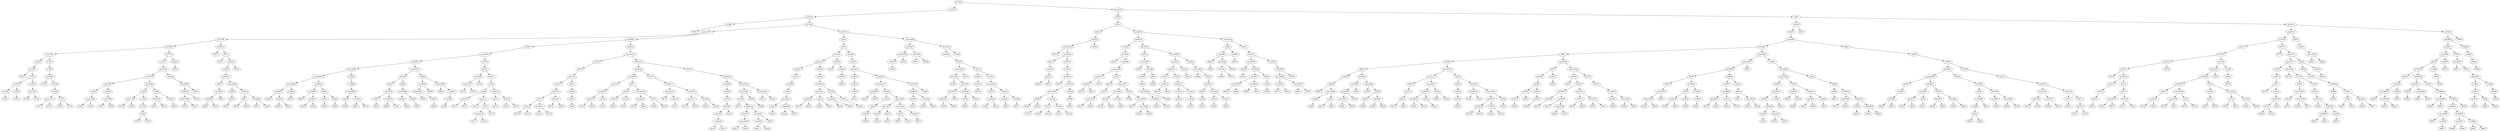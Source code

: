 digraph T {
	ln7944 -> X7945
	mult7943 -> ln7944
	div7952 -> X7953
	sin7956 -> X7957
	div7955 -> sin7956
	ln7958 -> X7959
	div7955 -> ln7958
	e7954 -> div7955
	plus7961 -> X7962
	plus7961 -> X7963
	sin7960 -> plus7961
	e7954 -> sin7960
	div7952 -> e7954
	sin7951 -> div7952
	mult7950 -> sin7951
	mult7966 -> X7967
	minus7970 -> X7971
	minus7970 -> X7972
	div7969 -> minus7970
	e7973 -> X7974
	e7973 -> X7975
	div7969 -> e7973
	sin7968 -> div7969
	mult7966 -> sin7968
	ln7965 -> mult7966
	ln7964 -> ln7965
	mult7950 -> ln7964
	mult7949 -> mult7950
	minus7982 -> X7983
	minus7982 -> X7984
	ln7981 -> minus7982
	plus7980 -> ln7981
	mult7986 -> X7987
	mult7986 -> X7988
	cos7985 -> mult7986
	plus7980 -> cos7985
	mult7979 -> plus7980
	minus7991 -> X7992
	minus7991 -> X7993
	e7990 -> minus7991
	e7996 -> X7997
	e7996 -> X7998
	sin7995 -> e7996
	ln7994 -> sin7995
	e7990 -> ln7994
	plus7989 -> e7990
	plus8000 -> X8001
	plus8000 -> X8002
	e7999 -> plus8000
	ln8003 -> X8004
	e7999 -> ln8003
	plus7989 -> e7999
	mult7979 -> plus7989
	mult7978 -> mult7979
	minus8008 -> X8009
	minus8008 -> X8010
	div8007 -> minus8008
	div8007 -> X8011
	plus8006 -> div8007
	plus8006 -> X8012
	cos8005 -> plus8006
	mult7978 -> cos8005
	cos7977 -> mult7978
	div7976 -> cos7977
	sin8013 -> X8014
	div7976 -> sin8013
	mult7949 -> div7976
	mult7948 -> mult7949
	mult8015 -> X8016
	e8017 -> X8018
	mult8024 -> X8025
	mult8024 -> X8026
	mult8023 -> mult8024
	mult8023 -> X8027
	ln8022 -> mult8023
	mult8021 -> ln8022
	ln8030 -> X8031
	sin8029 -> ln8030
	minus8028 -> sin8029
	e8033 -> X8034
	e8033 -> X8035
	div8032 -> e8033
	mult8036 -> X8037
	mult8036 -> X8038
	div8032 -> mult8036
	minus8028 -> div8032
	mult8021 -> minus8028
	sin8020 -> mult8021
	div8019 -> sin8020
	div8019 -> X8039
	e8017 -> div8019
	mult8015 -> e8017
	mult7948 -> mult8015
	minus7947 -> mult7948
	mult8047 -> X8048
	div8049 -> X8050
	div8049 -> X8051
	mult8047 -> div8049
	minus8046 -> mult8047
	sin8052 -> X8053
	minus8046 -> sin8052
	minus8045 -> minus8046
	mult8055 -> X8056
	plus8057 -> X8058
	plus8057 -> X8059
	mult8055 -> plus8057
	mult8054 -> mult8055
	ln8061 -> X8062
	e8060 -> ln8061
	ln8063 -> X8064
	e8060 -> ln8063
	mult8054 -> e8060
	minus8045 -> mult8054
	minus8044 -> minus8045
	ln8068 -> X8069
	minus8067 -> ln8068
	div8070 -> X8071
	div8070 -> X8072
	minus8067 -> div8070
	cos8066 -> minus8067
	sin8065 -> cos8066
	minus8044 -> sin8065
	mult8043 -> minus8044
	cos8077 -> X8078
	plus8076 -> cos8077
	mult8079 -> X8080
	mult8079 -> X8081
	plus8076 -> mult8079
	ln8075 -> plus8076
	div8074 -> ln8075
	sin8084 -> X8085
	minus8083 -> sin8084
	ln8086 -> X8087
	minus8083 -> ln8086
	ln8082 -> minus8083
	div8074 -> ln8082
	minus8073 -> div8074
	minus8090 -> X8091
	ln8092 -> X8093
	minus8090 -> ln8092
	div8089 -> minus8090
	div8089 -> X8094
	e8088 -> div8089
	minus8095 -> X8096
	cos8098 -> X8099
	cos8097 -> cos8098
	minus8095 -> cos8097
	e8088 -> minus8095
	minus8073 -> e8088
	mult8043 -> minus8073
	minus8042 -> mult8043
	minus8103 -> X8104
	minus8103 -> X8105
	mult8102 -> minus8103
	mult8102 -> X8106
	div8101 -> mult8102
	plus8110 -> X8111
	plus8110 -> X8112
	e8109 -> plus8110
	plus8113 -> X8114
	minus8116 -> X8117
	minus8116 -> X8118
	e8115 -> minus8116
	e8115 -> X8119
	plus8113 -> e8115
	e8109 -> plus8113
	e8108 -> e8109
	ln8121 -> X8122
	mult8120 -> ln8121
	div8123 -> X8124
	div8123 -> X8125
	mult8120 -> div8123
	e8108 -> mult8120
	cos8107 -> e8108
	div8101 -> cos8107
	ln8100 -> div8101
	minus8042 -> ln8100
	cos8041 -> minus8042
	mult8040 -> cos8041
	div8134 -> X8135
	div8134 -> X8136
	e8133 -> div8134
	plus8137 -> X8138
	plus8137 -> X8139
	e8133 -> plus8137
	plus8132 -> e8133
	plus8140 -> X8141
	plus8140 -> X8142
	plus8132 -> plus8140
	cos8131 -> plus8132
	div8130 -> cos8131
	ln8145 -> X8146
	sin8144 -> ln8145
	ln8143 -> sin8144
	div8130 -> ln8143
	ln8129 -> div8130
	ln8128 -> ln8129
	minus8127 -> ln8128
	mult8152 -> X8153
	mult8152 -> X8154
	mult8151 -> mult8152
	ln8155 -> X8156
	mult8151 -> ln8155
	sin8150 -> mult8151
	mult8149 -> sin8150
	sin8159 -> X8160
	e8158 -> sin8159
	cos8161 -> X8162
	e8158 -> cos8161
	e8157 -> e8158
	plus8164 -> X8165
	plus8164 -> X8166
	minus8163 -> plus8164
	e8167 -> X8168
	e8167 -> X8169
	minus8163 -> e8167
	e8157 -> minus8163
	mult8149 -> e8157
	mult8148 -> mult8149
	minus8172 -> X8173
	sin8174 -> X8175
	minus8172 -> sin8174
	mult8171 -> minus8172
	plus8177 -> X8178
	plus8177 -> X8179
	mult8176 -> plus8177
	div8180 -> X8181
	div8180 -> X8182
	mult8176 -> div8180
	mult8171 -> mult8176
	cos8170 -> mult8171
	mult8148 -> cos8170
	mult8147 -> mult8148
	mult8190 -> X8191
	mult8190 -> X8192
	sin8189 -> mult8190
	div8188 -> sin8189
	div8188 -> X8193
	cos8187 -> div8188
	sin8186 -> cos8187
	sin8185 -> sin8186
	mult8184 -> sin8185
	div8196 -> X8197
	minus8200 -> X8201
	minus8200 -> X8202
	sin8199 -> minus8200
	plus8198 -> sin8199
	mult8204 -> X8205
	mult8204 -> X8206
	mult8203 -> mult8204
	mult8203 -> X8207
	plus8198 -> mult8203
	div8196 -> plus8198
	minus8195 -> div8196
	ln8208 -> X8209
	minus8195 -> ln8208
	plus8194 -> minus8195
	minus8210 -> X8211
	minus8210 -> X8212
	plus8194 -> minus8210
	mult8184 -> plus8194
	ln8183 -> mult8184
	mult8147 -> ln8183
	minus8127 -> mult8147
	sin8126 -> minus8127
	mult8040 -> sin8126
	minus7947 -> mult8040
	div7946 -> minus7947
	cos8223 -> X8224
	plus8222 -> cos8223
	minus8225 -> X8226
	minus8225 -> X8227
	plus8222 -> minus8225
	ln8221 -> plus8222
	sin8220 -> ln8221
	cos8219 -> sin8220
	sin8218 -> cos8219
	plus8217 -> sin8218
	plus8232 -> X8233
	plus8232 -> X8234
	plus8231 -> plus8232
	e8235 -> X8236
	e8235 -> X8237
	plus8231 -> e8235
	mult8230 -> plus8231
	mult8239 -> X8240
	mult8239 -> X8241
	e8238 -> mult8239
	ln8242 -> X8243
	e8238 -> ln8242
	mult8230 -> e8238
	sin8229 -> mult8230
	sin8228 -> sin8229
	plus8217 -> sin8228
	div8216 -> plus8217
	div8244 -> X8245
	sin8247 -> X8248
	sin8246 -> sin8247
	div8244 -> sin8246
	div8216 -> div8244
	e8215 -> div8216
	cos8254 -> X8255
	sin8253 -> cos8254
	sin8252 -> sin8253
	plus8251 -> sin8252
	mult8258 -> X8259
	mult8258 -> X8260
	minus8257 -> mult8258
	cos8264 -> X8265
	sin8263 -> cos8264
	cos8262 -> sin8263
	div8261 -> cos8262
	ln8268 -> X8269
	plus8267 -> ln8268
	ln8270 -> X8271
	plus8267 -> ln8270
	minus8266 -> plus8267
	e8273 -> X8274
	e8273 -> X8275
	minus8272 -> e8273
	cos8276 -> X8277
	minus8272 -> cos8276
	minus8266 -> minus8272
	div8261 -> minus8266
	minus8257 -> div8261
	plus8256 -> minus8257
	cos8280 -> X8281
	plus8279 -> cos8280
	mult8282 -> X8283
	mult8282 -> X8284
	plus8279 -> mult8282
	plus8278 -> plus8279
	plus8278 -> X8285
	plus8256 -> plus8278
	plus8251 -> plus8256
	cos8250 -> plus8251
	cos8249 -> cos8250
	e8215 -> cos8249
	ln8214 -> e8215
	mult8213 -> ln8214
	cos8289 -> X8290
	minus8288 -> cos8289
	minus8288 -> X8291
	plus8287 -> minus8288
	mult8292 -> X8293
	mult8292 -> X8294
	plus8287 -> mult8292
	minus8286 -> plus8287
	plus8299 -> X8300
	mult8303 -> X8304
	mult8303 -> X8305
	plus8302 -> mult8303
	plus8302 -> X8306
	plus8301 -> plus8302
	ln8308 -> X8309
	plus8307 -> ln8308
	ln8310 -> X8311
	plus8307 -> ln8310
	plus8301 -> plus8307
	plus8299 -> plus8301
	minus8298 -> plus8299
	minus8298 -> X8312
	e8297 -> minus8298
	sin8315 -> X8316
	sin8314 -> sin8315
	e8313 -> sin8314
	mult8320 -> X8321
	mult8320 -> X8322
	ln8319 -> mult8320
	minus8318 -> ln8319
	cos8324 -> X8325
	div8323 -> cos8324
	cos8326 -> X8327
	div8323 -> cos8326
	minus8318 -> div8323
	cos8317 -> minus8318
	e8313 -> cos8317
	e8297 -> e8313
	sin8296 -> e8297
	plus8295 -> sin8296
	plus8295 -> X8328
	minus8286 -> plus8295
	mult8213 -> minus8286
	div7946 -> mult8213
	mult7943 -> div7946
	cos7942 -> mult7943
	div7941 -> cos7942
	minus8334 -> X8335
	e8339 -> X8340
	e8339 -> X8341
	sin8338 -> e8339
	ln8337 -> sin8338
	mult8336 -> ln8337
	plus8344 -> X8345
	e8348 -> X8349
	ln8350 -> X8351
	e8348 -> ln8350
	minus8347 -> e8348
	e8353 -> X8354
	e8353 -> X8355
	div8352 -> e8353
	div8356 -> X8357
	div8356 -> X8358
	div8352 -> div8356
	minus8347 -> div8352
	div8346 -> minus8347
	ln8360 -> X8361
	sin8359 -> ln8360
	div8346 -> sin8359
	plus8344 -> div8346
	sin8343 -> plus8344
	cos8342 -> sin8343
	mult8336 -> cos8342
	minus8334 -> mult8336
	div8333 -> minus8334
	div8333 -> X8362
	ln8332 -> div8333
	e8331 -> ln8332
	div8366 -> X8367
	mult8371 -> X8372
	mult8371 -> X8373
	mult8370 -> mult8371
	mult8370 -> X8374
	minus8369 -> mult8370
	minus8378 -> X8379
	minus8378 -> X8380
	sin8377 -> minus8378
	ln8376 -> sin8377
	e8375 -> ln8376
	div8383 -> X8384
	div8383 -> X8385
	mult8382 -> div8383
	cos8386 -> X8387
	mult8382 -> cos8386
	minus8381 -> mult8382
	e8388 -> X8389
	minus8390 -> X8391
	minus8392 -> X8393
	minus8392 -> X8394
	minus8390 -> minus8392
	e8388 -> minus8390
	minus8381 -> e8388
	e8375 -> minus8381
	minus8369 -> e8375
	cos8368 -> minus8369
	div8366 -> cos8368
	cos8365 -> div8366
	mult8364 -> cos8365
	minus8397 -> X8398
	mult8403 -> X8404
	mult8403 -> X8405
	minus8402 -> mult8403
	minus8402 -> X8406
	ln8401 -> minus8402
	cos8400 -> ln8401
	div8399 -> cos8400
	ln8407 -> X8408
	div8399 -> ln8407
	minus8397 -> div8399
	ln8396 -> minus8397
	plus8395 -> ln8396
	plus8413 -> X8414
	plus8413 -> X8415
	sin8412 -> plus8413
	plus8411 -> sin8412
	cos8419 -> X8420
	cos8418 -> cos8419
	mult8417 -> cos8418
	cos8422 -> X8423
	cos8421 -> cos8422
	mult8417 -> cos8421
	sin8416 -> mult8417
	plus8411 -> sin8416
	div8410 -> plus8411
	cos8424 -> X8425
	div8410 -> cos8424
	plus8409 -> div8410
	minus8427 -> X8428
	ln8432 -> X8433
	ln8431 -> ln8432
	plus8430 -> ln8431
	sin8435 -> X8436
	plus8434 -> sin8435
	cos8437 -> X8438
	plus8434 -> cos8437
	plus8430 -> plus8434
	ln8429 -> plus8430
	minus8427 -> ln8429
	sin8426 -> minus8427
	plus8409 -> sin8426
	plus8395 -> plus8409
	mult8364 -> plus8395
	plus8363 -> mult8364
	ln8442 -> X8443
	mult8441 -> ln8442
	div8445 -> X8446
	div8445 -> X8447
	plus8444 -> div8445
	plus8444 -> X8448
	mult8441 -> plus8444
	e8440 -> mult8441
	sin8449 -> X8450
	e8440 -> sin8449
	minus8439 -> e8440
	sin8454 -> X8455
	minus8453 -> sin8454
	plus8458 -> X8459
	plus8458 -> X8460
	plus8457 -> plus8458
	mult8461 -> X8462
	mult8461 -> X8463
	plus8457 -> mult8461
	div8456 -> plus8457
	cos8465 -> X8466
	ln8464 -> cos8465
	div8456 -> ln8464
	minus8453 -> div8456
	div8452 -> minus8453
	mult8470 -> X8471
	mult8470 -> X8472
	minus8469 -> mult8470
	minus8473 -> X8474
	minus8473 -> X8475
	minus8469 -> minus8473
	mult8468 -> minus8469
	mult8468 -> X8476
	cos8467 -> mult8468
	div8452 -> cos8467
	ln8451 -> div8452
	minus8439 -> ln8451
	plus8363 -> minus8439
	e8331 -> plus8363
	ln8330 -> e8331
	plus8329 -> ln8330
	e8486 -> X8487
	sin8489 -> X8490
	minus8488 -> sin8489
	e8491 -> X8492
	e8491 -> X8493
	minus8488 -> e8491
	e8486 -> minus8488
	cos8485 -> e8486
	e8484 -> cos8485
	mult8497 -> X8498
	mult8497 -> X8499
	plus8496 -> mult8497
	plus8496 -> X8500
	mult8495 -> plus8496
	mult8495 -> X8501
	div8494 -> mult8495
	minus8502 -> X8503
	ln8505 -> X8506
	e8504 -> ln8505
	mult8507 -> X8508
	mult8507 -> X8509
	e8504 -> mult8507
	minus8502 -> e8504
	div8494 -> minus8502
	e8484 -> div8494
	div8483 -> e8484
	e8514 -> X8515
	e8514 -> X8516
	sin8513 -> e8514
	ln8512 -> sin8513
	plus8511 -> ln8512
	plus8519 -> X8520
	plus8519 -> X8521
	mult8518 -> plus8519
	ln8522 -> X8523
	mult8518 -> ln8522
	minus8517 -> mult8518
	e8524 -> X8525
	e8524 -> X8526
	minus8517 -> e8524
	plus8511 -> minus8517
	minus8510 -> plus8511
	sin8530 -> X8531
	sin8529 -> sin8530
	ln8528 -> sin8529
	e8527 -> ln8528
	minus8533 -> X8534
	minus8533 -> X8535
	plus8532 -> minus8533
	plus8538 -> X8539
	plus8538 -> X8540
	mult8537 -> plus8538
	div8541 -> X8542
	div8541 -> X8543
	mult8537 -> div8541
	minus8536 -> mult8537
	ln8544 -> X8545
	minus8536 -> ln8544
	plus8532 -> minus8536
	e8527 -> plus8532
	minus8510 -> e8527
	div8483 -> minus8510
	e8482 -> div8483
	cos8551 -> X8552
	e8550 -> cos8551
	e8550 -> X8553
	e8549 -> e8550
	sin8555 -> X8556
	sin8554 -> sin8555
	e8549 -> sin8554
	cos8548 -> e8549
	e8547 -> cos8548
	cos8557 -> X8558
	e8547 -> cos8557
	mult8546 -> e8547
	div8560 -> X8561
	sin8564 -> X8565
	mult8563 -> sin8564
	mult8566 -> X8567
	minus8568 -> X8569
	minus8568 -> X8570
	mult8566 -> minus8568
	mult8563 -> mult8566
	div8562 -> mult8563
	div8572 -> X8573
	div8572 -> X8574
	plus8571 -> div8572
	plus8575 -> X8576
	plus8575 -> X8577
	plus8571 -> plus8575
	div8562 -> plus8571
	div8560 -> div8562
	minus8559 -> div8560
	cos8581 -> X8582
	plus8580 -> cos8581
	minus8583 -> X8584
	minus8583 -> X8585
	plus8580 -> minus8583
	ln8579 -> plus8580
	ln8578 -> ln8579
	minus8559 -> ln8578
	mult8546 -> minus8559
	e8482 -> mult8546
	mult8481 -> e8482
	minus8592 -> X8593
	minus8592 -> X8594
	minus8591 -> minus8592
	minus8591 -> X8595
	ln8590 -> minus8591
	e8589 -> ln8590
	mult8598 -> X8599
	mult8598 -> X8600
	e8597 -> mult8598
	sin8601 -> X8602
	e8597 -> sin8601
	mult8596 -> e8597
	sin8604 -> X8605
	cos8603 -> sin8604
	mult8596 -> cos8603
	e8589 -> mult8596
	plus8588 -> e8589
	plus8609 -> X8610
	plus8609 -> X8611
	mult8608 -> plus8609
	div8612 -> X8613
	div8612 -> X8614
	mult8608 -> div8612
	cos8607 -> mult8608
	div8606 -> cos8607
	e8616 -> X8617
	minus8618 -> X8619
	minus8618 -> X8620
	e8616 -> minus8618
	ln8615 -> e8616
	div8606 -> ln8615
	plus8588 -> div8606
	minus8587 -> plus8588
	minus8587 -> X8621
	minus8586 -> minus8587
	cos8629 -> X8630
	plus8628 -> cos8629
	plus8631 -> X8632
	plus8631 -> X8633
	plus8628 -> plus8631
	cos8627 -> plus8628
	plus8626 -> cos8627
	cos8634 -> X8635
	plus8626 -> cos8634
	sin8625 -> plus8626
	minus8624 -> sin8625
	mult8637 -> X8638
	sin8639 -> X8640
	mult8637 -> sin8639
	e8636 -> mult8637
	plus8642 -> X8643
	plus8642 -> X8644
	div8641 -> plus8642
	sin8645 -> X8646
	div8641 -> sin8645
	e8636 -> div8641
	minus8624 -> e8636
	minus8623 -> minus8624
	ln8649 -> X8650
	e8648 -> ln8649
	plus8652 -> X8653
	plus8652 -> X8654
	div8651 -> plus8652
	cos8656 -> X8657
	plus8655 -> cos8656
	mult8658 -> X8659
	mult8658 -> X8660
	plus8655 -> mult8658
	div8651 -> plus8655
	e8648 -> div8651
	ln8647 -> e8648
	minus8623 -> ln8647
	cos8622 -> minus8623
	minus8586 -> cos8622
	mult8481 -> minus8586
	plus8480 -> mult8481
	div8668 -> X8669
	div8668 -> X8670
	cos8667 -> div8668
	ln8666 -> cos8667
	minus8665 -> ln8666
	plus8673 -> X8674
	plus8673 -> X8675
	mult8672 -> plus8673
	ln8676 -> X8677
	mult8672 -> ln8676
	plus8671 -> mult8672
	plus8679 -> X8680
	plus8679 -> X8681
	e8678 -> plus8679
	div8682 -> X8683
	div8682 -> X8684
	e8678 -> div8682
	plus8671 -> e8678
	minus8665 -> plus8671
	plus8664 -> minus8665
	e8690 -> X8691
	e8690 -> X8692
	cos8689 -> e8690
	mult8688 -> cos8689
	mult8688 -> X8693
	ln8687 -> mult8688
	div8686 -> ln8687
	cos8695 -> X8696
	div8694 -> cos8695
	minus8697 -> X8698
	minus8697 -> X8699
	div8694 -> minus8697
	div8686 -> div8694
	ln8685 -> div8686
	plus8664 -> ln8685
	div8663 -> plus8664
	plus8704 -> X8705
	plus8704 -> X8706
	minus8703 -> plus8704
	mult8707 -> X8708
	mult8707 -> X8709
	minus8703 -> mult8707
	mult8702 -> minus8703
	cos8711 -> X8712
	mult8710 -> cos8711
	plus8714 -> X8715
	plus8714 -> X8716
	ln8713 -> plus8714
	mult8710 -> ln8713
	mult8702 -> mult8710
	sin8701 -> mult8702
	ln8700 -> sin8701
	div8663 -> ln8700
	sin8662 -> div8663
	ln8661 -> sin8662
	plus8480 -> ln8661
	ln8479 -> plus8480
	div8478 -> ln8479
	div8478 -> X8717
	e8477 -> div8478
	div8724 -> X8725
	ln8729 -> X8730
	ln8728 -> ln8729
	sin8727 -> ln8728
	mult8726 -> sin8727
	minus8733 -> X8734
	minus8733 -> X8735
	e8732 -> minus8733
	div8736 -> X8737
	div8736 -> X8738
	e8732 -> div8736
	ln8731 -> e8732
	mult8726 -> ln8731
	div8724 -> mult8726
	div8723 -> div8724
	div8723 -> X8739
	div8722 -> div8723
	mult8745 -> X8746
	mult8745 -> X8747
	ln8744 -> mult8745
	mult8743 -> ln8744
	minus8749 -> X8750
	minus8749 -> X8751
	minus8748 -> minus8749
	e8752 -> X8753
	e8752 -> X8754
	minus8748 -> e8752
	mult8743 -> minus8748
	plus8742 -> mult8743
	e8757 -> X8758
	e8757 -> X8759
	cos8756 -> e8757
	e8755 -> cos8756
	e8761 -> X8762
	e8761 -> X8763
	plus8760 -> e8761
	div8764 -> X8765
	div8764 -> X8766
	plus8760 -> div8764
	e8755 -> plus8760
	plus8742 -> e8755
	minus8741 -> plus8742
	minus8741 -> X8767
	div8740 -> minus8741
	ln8769 -> X8770
	cos8768 -> ln8769
	div8740 -> cos8768
	div8722 -> div8740
	ln8721 -> div8722
	plus8720 -> ln8721
	div8771 -> X8772
	e8777 -> X8778
	e8781 -> X8782
	e8781 -> X8783
	mult8780 -> e8781
	mult8780 -> X8784
	cos8779 -> mult8780
	e8777 -> cos8779
	cos8776 -> e8777
	cos8775 -> cos8776
	plus8774 -> cos8775
	plus8785 -> X8786
	ln8790 -> X8791
	minus8789 -> ln8790
	minus8792 -> X8793
	minus8792 -> X8794
	minus8789 -> minus8792
	ln8788 -> minus8789
	div8787 -> ln8788
	div8797 -> X8798
	mult8800 -> X8801
	mult8800 -> X8802
	mult8799 -> mult8800
	sin8803 -> X8804
	mult8799 -> sin8803
	div8797 -> mult8799
	ln8796 -> div8797
	cos8795 -> ln8796
	div8787 -> cos8795
	plus8785 -> div8787
	plus8774 -> plus8785
	mult8773 -> plus8774
	ln8809 -> X8810
	mult8808 -> ln8809
	e8812 -> X8813
	e8812 -> X8814
	div8811 -> e8812
	plus8815 -> X8816
	plus8815 -> X8817
	div8811 -> plus8815
	mult8808 -> div8811
	cos8807 -> mult8808
	ln8806 -> cos8807
	e8805 -> ln8806
	cos8818 -> X8819
	e8805 -> cos8818
	mult8773 -> e8805
	div8771 -> mult8773
	plus8720 -> div8771
	mult8719 -> plus8720
	minus8822 -> X8823
	minus8822 -> X8824
	cos8821 -> minus8822
	ln8820 -> cos8821
	mult8719 -> ln8820
	plus8718 -> mult8719
	minus8833 -> X8834
	mult8835 -> X8836
	mult8835 -> X8837
	minus8833 -> mult8835
	plus8832 -> minus8833
	ln8838 -> X8839
	plus8832 -> ln8838
	ln8831 -> plus8832
	plus8830 -> ln8831
	ln8842 -> X8843
	mult8841 -> ln8842
	minus8844 -> X8845
	minus8844 -> X8846
	mult8841 -> minus8844
	minus8840 -> mult8841
	minus8849 -> X8850
	minus8849 -> X8851
	mult8848 -> minus8849
	minus8854 -> X8855
	sin8856 -> X8857
	minus8854 -> sin8856
	mult8853 -> minus8854
	plus8859 -> X8860
	plus8859 -> X8861
	mult8858 -> plus8859
	div8862 -> X8863
	div8862 -> X8864
	mult8858 -> div8862
	mult8853 -> mult8858
	div8852 -> mult8853
	div8852 -> X8865
	mult8848 -> div8852
	cos8847 -> mult8848
	minus8840 -> cos8847
	plus8830 -> minus8840
	e8829 -> plus8830
	ln8867 -> X8868
	cos8866 -> ln8867
	e8829 -> cos8866
	plus8828 -> e8829
	sin8869 -> X8870
	plus8828 -> sin8869
	div8827 -> plus8828
	plus8872 -> X8873
	sin8878 -> X8879
	div8877 -> sin8878
	e8880 -> X8881
	e8880 -> X8882
	div8877 -> e8880
	sin8876 -> div8877
	mult8875 -> sin8876
	ln8884 -> X8885
	cos8883 -> ln8884
	mult8875 -> cos8883
	ln8874 -> mult8875
	plus8872 -> ln8874
	ln8871 -> plus8872
	div8827 -> ln8871
	plus8826 -> div8827
	ln8888 -> X8889
	sin8887 -> ln8888
	sin8886 -> sin8887
	plus8826 -> sin8886
	div8825 -> plus8826
	div8825 -> X8890
	plus8718 -> div8825
	e8477 -> plus8718
	plus8329 -> e8477
	div7941 -> plus8329
}
